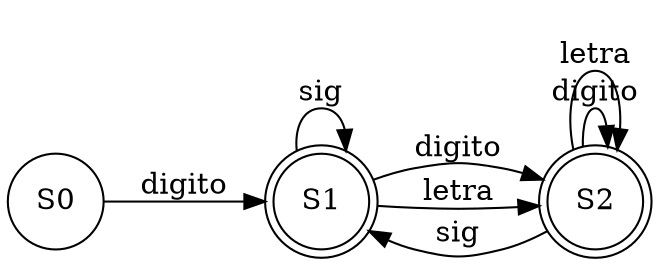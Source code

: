 digraph grafica{
rankdir=LR;
forcelabels= true;
node [shape = circle];
S0 [label = "S0"];
S1 [label = "S1", shape = doublecircle];
S2 [label = "S2", shape = doublecircle];
S0->S1[label="digito"]
S1->S2[label="digito"]
S1->S1[label="sig"]
S1->S2[label="letra"]
S2->S2[label="digito"]
S2->S1[label="sig"]
S2->S2[label="letra"]

}